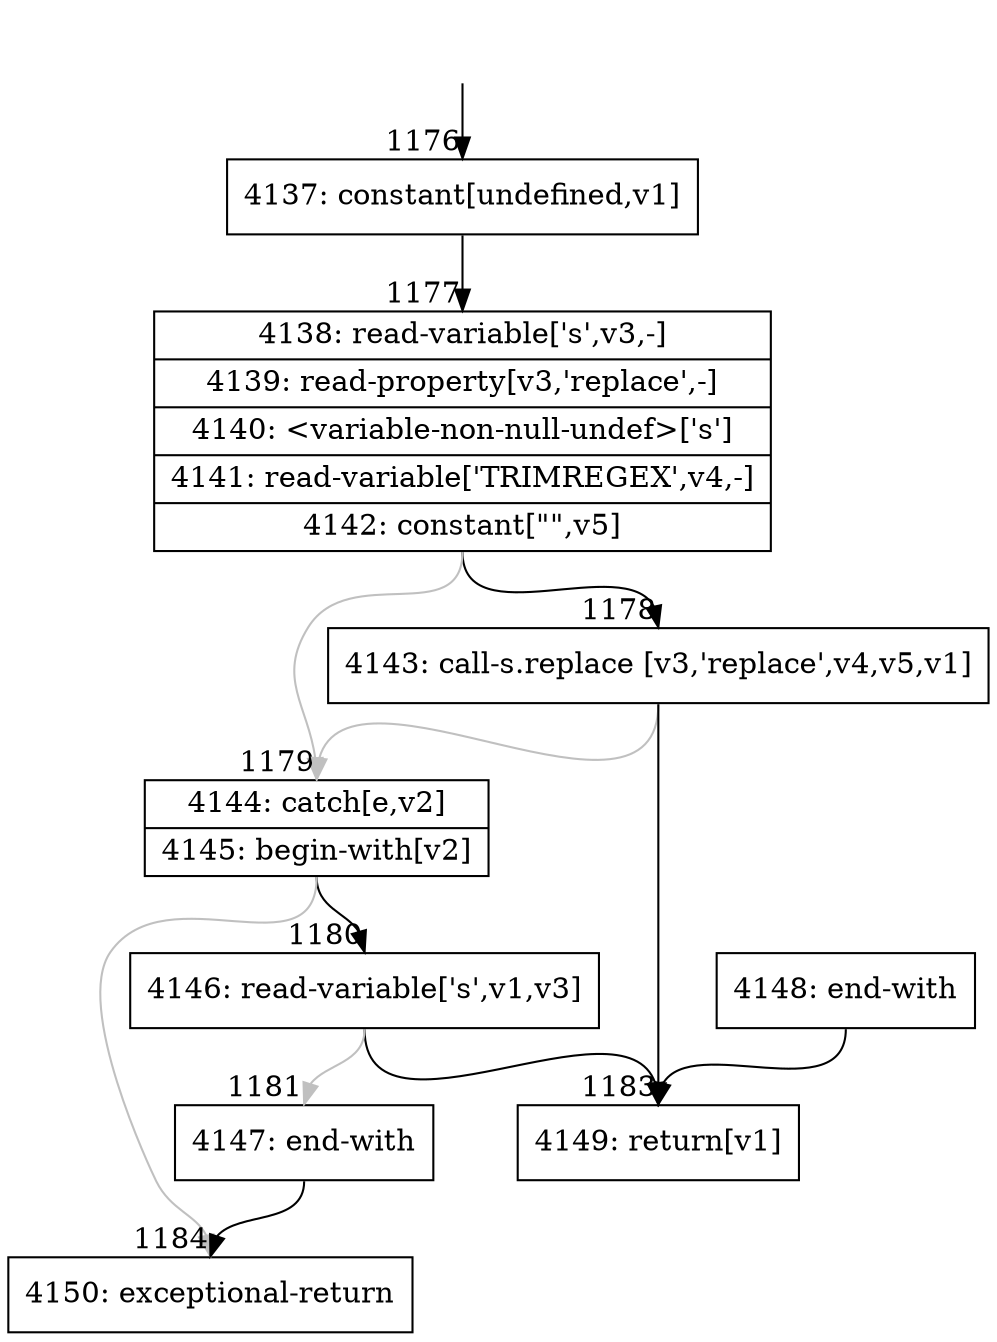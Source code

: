 digraph {
rankdir="TD"
BB_entry61[shape=none,label=""];
BB_entry61 -> BB1176 [tailport=s, headport=n, headlabel="    1176"]
BB1176 [shape=record label="{4137: constant[undefined,v1]}" ] 
BB1176 -> BB1177 [tailport=s, headport=n, headlabel="      1177"]
BB1177 [shape=record label="{4138: read-variable['s',v3,-]|4139: read-property[v3,'replace',-]|4140: \<variable-non-null-undef\>['s']|4141: read-variable['TRIMREGEX',v4,-]|4142: constant[\"\",v5]}" ] 
BB1177 -> BB1178 [tailport=s, headport=n, headlabel="      1178"]
BB1177 -> BB1179 [tailport=s, headport=n, color=gray, headlabel="      1179"]
BB1178 [shape=record label="{4143: call-s.replace [v3,'replace',v4,v5,v1]}" ] 
BB1178 -> BB1183 [tailport=s, headport=n, headlabel="      1183"]
BB1178 -> BB1179 [tailport=s, headport=n, color=gray]
BB1179 [shape=record label="{4144: catch[e,v2]|4145: begin-with[v2]}" ] 
BB1179 -> BB1180 [tailport=s, headport=n, headlabel="      1180"]
BB1179 -> BB1184 [tailport=s, headport=n, color=gray, headlabel="      1184"]
BB1180 [shape=record label="{4146: read-variable['s',v1,v3]}" ] 
BB1180 -> BB1183 [tailport=s, headport=n]
BB1180 -> BB1181 [tailport=s, headport=n, color=gray, headlabel="      1181"]
BB1181 [shape=record label="{4147: end-with}" ] 
BB1181 -> BB1184 [tailport=s, headport=n]
BB1182 [shape=record label="{4148: end-with}" ] 
BB1182 -> BB1183 [tailport=s, headport=n]
BB1183 [shape=record label="{4149: return[v1]}" ] 
BB1184 [shape=record label="{4150: exceptional-return}" ] 
//#$~ 1960
}
